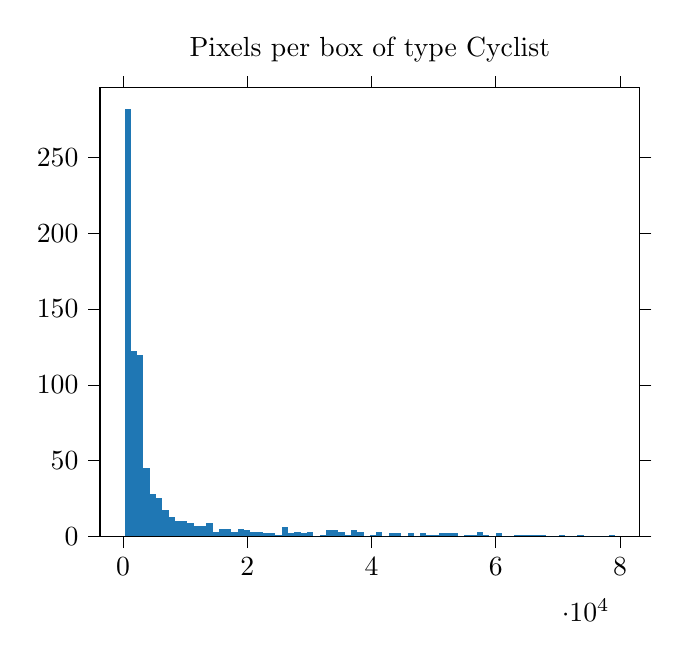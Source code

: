 % This file was created by tikzplotlib v0.8.5.
\begin{tikzpicture}

\definecolor{color0}{rgb}{0.122,0.467,0.706}

\begin{axis}[
tick align=outside,
tick pos=both,
title={Pixels per box of type Cyclist},
x grid style={white!69.02!black},
xmin=-3722.25, xmax=83168.158,
xtick style={color=black},
y grid style={white!69.02!black},
ymin=0, ymax=296.1,
ytick style={color=black}
]
\draw[fill=color0,draw opacity=0] (axis cs:227.314,0) rectangle (axis cs:1240.022,282);
\draw[fill=color0,draw opacity=0] (axis cs:1240.022,0) rectangle (axis cs:2252.731,122);
\draw[fill=color0,draw opacity=0] (axis cs:2252.731,0) rectangle (axis cs:3265.44,120);
\draw[fill=color0,draw opacity=0] (axis cs:3265.44,0) rectangle (axis cs:4278.148,45);
\draw[fill=color0,draw opacity=0] (axis cs:4278.148,0) rectangle (axis cs:5290.857,28);
\draw[fill=color0,draw opacity=0] (axis cs:5290.857,0) rectangle (axis cs:6303.566,25);
\draw[fill=color0,draw opacity=0] (axis cs:6303.566,0) rectangle (axis cs:7316.275,17);
\draw[fill=color0,draw opacity=0] (axis cs:7316.275,0) rectangle (axis cs:8328.983,13);
\draw[fill=color0,draw opacity=0] (axis cs:8328.983,0) rectangle (axis cs:9341.692,10);
\draw[fill=color0,draw opacity=0] (axis cs:9341.692,0) rectangle (axis cs:10354.401,10);
\draw[fill=color0,draw opacity=0] (axis cs:10354.401,0) rectangle (axis cs:11367.11,9);
\draw[fill=color0,draw opacity=0] (axis cs:11367.11,0) rectangle (axis cs:12379.818,7);
\draw[fill=color0,draw opacity=0] (axis cs:12379.818,0) rectangle (axis cs:13392.527,7);
\draw[fill=color0,draw opacity=0] (axis cs:13392.527,0) rectangle (axis cs:14405.236,9);
\draw[fill=color0,draw opacity=0] (axis cs:14405.236,0) rectangle (axis cs:15417.944,3);
\draw[fill=color0,draw opacity=0] (axis cs:15417.944,0) rectangle (axis cs:16430.653,5);
\draw[fill=color0,draw opacity=0] (axis cs:16430.653,0) rectangle (axis cs:17443.362,5);
\draw[fill=color0,draw opacity=0] (axis cs:17443.362,0) rectangle (axis cs:18456.071,3);
\draw[fill=color0,draw opacity=0] (axis cs:18456.071,0) rectangle (axis cs:19468.779,5);
\draw[fill=color0,draw opacity=0] (axis cs:19468.779,0) rectangle (axis cs:20481.488,4);
\draw[fill=color0,draw opacity=0] (axis cs:20481.488,0) rectangle (axis cs:21494.197,3);
\draw[fill=color0,draw opacity=0] (axis cs:21494.197,0) rectangle (axis cs:22506.906,3);
\draw[fill=color0,draw opacity=0] (axis cs:22506.906,0) rectangle (axis cs:23519.614,2);
\draw[fill=color0,draw opacity=0] (axis cs:23519.614,0) rectangle (axis cs:24532.323,2);
\draw[fill=color0,draw opacity=0] (axis cs:24532.323,0) rectangle (axis cs:25545.032,1);
\draw[fill=color0,draw opacity=0] (axis cs:25545.032,0) rectangle (axis cs:26557.74,6);
\draw[fill=color0,draw opacity=0] (axis cs:26557.74,0) rectangle (axis cs:27570.449,2);
\draw[fill=color0,draw opacity=0] (axis cs:27570.449,0) rectangle (axis cs:28583.158,3);
\draw[fill=color0,draw opacity=0] (axis cs:28583.158,0) rectangle (axis cs:29595.867,2);
\draw[fill=color0,draw opacity=0] (axis cs:29595.867,0) rectangle (axis cs:30608.575,3);
\draw[fill=color0,draw opacity=0] (axis cs:30608.575,0) rectangle (axis cs:31621.284,0);
\draw[fill=color0,draw opacity=0] (axis cs:31621.284,0) rectangle (axis cs:32633.993,1);
\draw[fill=color0,draw opacity=0] (axis cs:32633.993,0) rectangle (axis cs:33646.701,4);
\draw[fill=color0,draw opacity=0] (axis cs:33646.701,0) rectangle (axis cs:34659.41,4);
\draw[fill=color0,draw opacity=0] (axis cs:34659.41,0) rectangle (axis cs:35672.119,3);
\draw[fill=color0,draw opacity=0] (axis cs:35672.119,0) rectangle (axis cs:36684.828,1);
\draw[fill=color0,draw opacity=0] (axis cs:36684.828,0) rectangle (axis cs:37697.536,4);
\draw[fill=color0,draw opacity=0] (axis cs:37697.536,0) rectangle (axis cs:38710.245,3);
\draw[fill=color0,draw opacity=0] (axis cs:38710.245,0) rectangle (axis cs:39722.954,0);
\draw[fill=color0,draw opacity=0] (axis cs:39722.954,0) rectangle (axis cs:40735.663,1);
\draw[fill=color0,draw opacity=0] (axis cs:40735.663,0) rectangle (axis cs:41748.371,3);
\draw[fill=color0,draw opacity=0] (axis cs:41748.371,0) rectangle (axis cs:42761.08,0);
\draw[fill=color0,draw opacity=0] (axis cs:42761.08,0) rectangle (axis cs:43773.789,2);
\draw[fill=color0,draw opacity=0] (axis cs:43773.789,0) rectangle (axis cs:44786.497,2);
\draw[fill=color0,draw opacity=0] (axis cs:44786.497,0) rectangle (axis cs:45799.206,0);
\draw[fill=color0,draw opacity=0] (axis cs:45799.206,0) rectangle (axis cs:46811.915,2);
\draw[fill=color0,draw opacity=0] (axis cs:46811.915,0) rectangle (axis cs:47824.624,0);
\draw[fill=color0,draw opacity=0] (axis cs:47824.624,0) rectangle (axis cs:48837.332,2);
\draw[fill=color0,draw opacity=0] (axis cs:48837.332,0) rectangle (axis cs:49850.041,1);
\draw[fill=color0,draw opacity=0] (axis cs:49850.041,0) rectangle (axis cs:50862.75,1);
\draw[fill=color0,draw opacity=0] (axis cs:50862.75,0) rectangle (axis cs:51875.458,2);
\draw[fill=color0,draw opacity=0] (axis cs:51875.458,0) rectangle (axis cs:52888.167,2);
\draw[fill=color0,draw opacity=0] (axis cs:52888.167,0) rectangle (axis cs:53900.876,2);
\draw[fill=color0,draw opacity=0] (axis cs:53900.876,0) rectangle (axis cs:54913.585,0);
\draw[fill=color0,draw opacity=0] (axis cs:54913.585,0) rectangle (axis cs:55926.293,1);
\draw[fill=color0,draw opacity=0] (axis cs:55926.293,0) rectangle (axis cs:56939.002,1);
\draw[fill=color0,draw opacity=0] (axis cs:56939.002,0) rectangle (axis cs:57951.711,3);
\draw[fill=color0,draw opacity=0] (axis cs:57951.711,0) rectangle (axis cs:58964.42,1);
\draw[fill=color0,draw opacity=0] (axis cs:58964.42,0) rectangle (axis cs:59977.128,0);
\draw[fill=color0,draw opacity=0] (axis cs:59977.128,0) rectangle (axis cs:60989.837,2);
\draw[fill=color0,draw opacity=0] (axis cs:60989.837,0) rectangle (axis cs:62002.546,0);
\draw[fill=color0,draw opacity=0] (axis cs:62002.546,0) rectangle (axis cs:63015.254,0);
\draw[fill=color0,draw opacity=0] (axis cs:63015.254,0) rectangle (axis cs:64027.963,1);
\draw[fill=color0,draw opacity=0] (axis cs:64027.963,0) rectangle (axis cs:65040.672,1);
\draw[fill=color0,draw opacity=0] (axis cs:65040.672,0) rectangle (axis cs:66053.381,1);
\draw[fill=color0,draw opacity=0] (axis cs:66053.381,0) rectangle (axis cs:67066.089,1);
\draw[fill=color0,draw opacity=0] (axis cs:67066.089,0) rectangle (axis cs:68078.798,1);
\draw[fill=color0,draw opacity=0] (axis cs:68078.798,0) rectangle (axis cs:69091.507,0);
\draw[fill=color0,draw opacity=0] (axis cs:69091.507,0) rectangle (axis cs:70104.215,0);
\draw[fill=color0,draw opacity=0] (axis cs:70104.215,0) rectangle (axis cs:71116.924,1);
\draw[fill=color0,draw opacity=0] (axis cs:71116.924,0) rectangle (axis cs:72129.633,0);
\draw[fill=color0,draw opacity=0] (axis cs:72129.633,0) rectangle (axis cs:73142.342,0);
\draw[fill=color0,draw opacity=0] (axis cs:73142.342,0) rectangle (axis cs:74155.05,1);
\draw[fill=color0,draw opacity=0] (axis cs:74155.05,0) rectangle (axis cs:75167.759,0);
\draw[fill=color0,draw opacity=0] (axis cs:75167.759,0) rectangle (axis cs:76180.468,0);
\draw[fill=color0,draw opacity=0] (axis cs:76180.468,0) rectangle (axis cs:77193.177,0);
\draw[fill=color0,draw opacity=0] (axis cs:77193.177,0) rectangle (axis cs:78205.885,0);
\draw[fill=color0,draw opacity=0] (axis cs:78205.885,0) rectangle (axis cs:79218.594,1);
\end{axis}

\end{tikzpicture}

